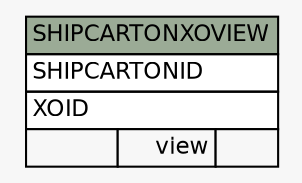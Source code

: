 // dot 2.26.3 on Linux 3.5.0-34-generic
// SchemaSpy rev 590
digraph "SHIPCARTONXOVIEW" {
  graph [
    rankdir="RL"
    bgcolor="#f7f7f7"
    nodesep="0.18"
    ranksep="0.46"
    fontname="Helvetica"
    fontsize="11"
  ];
  node [
    fontname="Helvetica"
    fontsize="11"
    shape="plaintext"
  ];
  edge [
    arrowsize="0.8"
  ];
  "SHIPCARTONXOVIEW" [
    label=<
    <TABLE BORDER="0" CELLBORDER="1" CELLSPACING="0" BGCOLOR="#ffffff">
      <TR><TD COLSPAN="3" BGCOLOR="#9bab96" ALIGN="CENTER">SHIPCARTONXOVIEW</TD></TR>
      <TR><TD PORT="SHIPCARTONID" COLSPAN="3" ALIGN="LEFT">SHIPCARTONID</TD></TR>
      <TR><TD PORT="XOID" COLSPAN="3" ALIGN="LEFT">XOID</TD></TR>
      <TR><TD ALIGN="LEFT" BGCOLOR="#f7f7f7">  </TD><TD ALIGN="RIGHT" BGCOLOR="#f7f7f7">view</TD><TD ALIGN="RIGHT" BGCOLOR="#f7f7f7">  </TD></TR>
    </TABLE>>
    URL="tables/SHIPCARTONXOVIEW.html"
    tooltip="SHIPCARTONXOVIEW"
  ];
}
